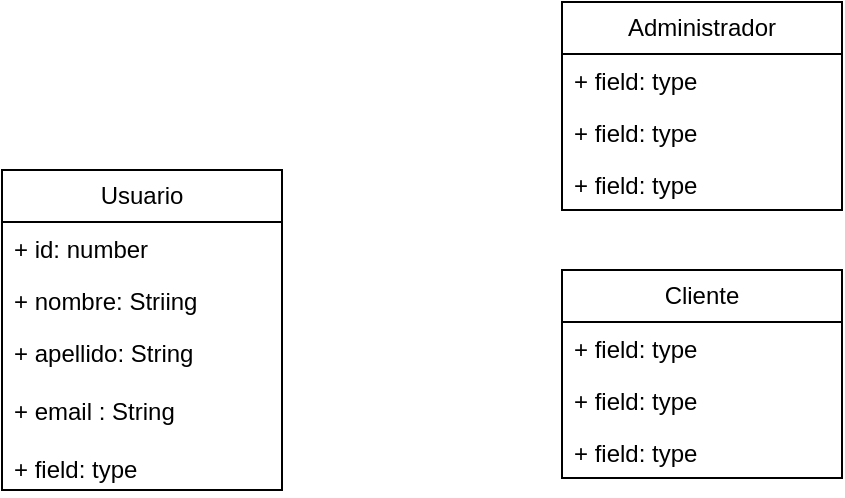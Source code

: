 <mxfile version="26.2.9">
  <diagram name="Página-1" id="SWJjVnNjLcOgqsE8iqpZ">
    <mxGraphModel dx="1044" dy="1696" grid="1" gridSize="10" guides="1" tooltips="1" connect="1" arrows="1" fold="1" page="1" pageScale="1" pageWidth="827" pageHeight="1169" math="0" shadow="0">
      <root>
        <mxCell id="0" />
        <mxCell id="1" parent="0" />
        <mxCell id="ZYAo1rwfhAxbbQB38QUY-1" value="Cliente" style="swimlane;fontStyle=0;childLayout=stackLayout;horizontal=1;startSize=26;fillColor=none;horizontalStack=0;resizeParent=1;resizeParentMax=0;resizeLast=0;collapsible=1;marginBottom=0;whiteSpace=wrap;html=1;" parent="1" vertex="1">
          <mxGeometry x="350" y="30" width="140" height="104" as="geometry">
            <mxRectangle x="70" y="70" width="80" height="30" as="alternateBounds" />
          </mxGeometry>
        </mxCell>
        <mxCell id="ZYAo1rwfhAxbbQB38QUY-2" value="+ field: type" style="text;strokeColor=none;fillColor=none;align=left;verticalAlign=top;spacingLeft=4;spacingRight=4;overflow=hidden;rotatable=0;points=[[0,0.5],[1,0.5]];portConstraint=eastwest;whiteSpace=wrap;html=1;" parent="ZYAo1rwfhAxbbQB38QUY-1" vertex="1">
          <mxGeometry y="26" width="140" height="26" as="geometry" />
        </mxCell>
        <mxCell id="ZYAo1rwfhAxbbQB38QUY-3" value="+ field: type" style="text;strokeColor=none;fillColor=none;align=left;verticalAlign=top;spacingLeft=4;spacingRight=4;overflow=hidden;rotatable=0;points=[[0,0.5],[1,0.5]];portConstraint=eastwest;whiteSpace=wrap;html=1;" parent="ZYAo1rwfhAxbbQB38QUY-1" vertex="1">
          <mxGeometry y="52" width="140" height="26" as="geometry" />
        </mxCell>
        <mxCell id="ZYAo1rwfhAxbbQB38QUY-4" value="+ field: type" style="text;strokeColor=none;fillColor=none;align=left;verticalAlign=top;spacingLeft=4;spacingRight=4;overflow=hidden;rotatable=0;points=[[0,0.5],[1,0.5]];portConstraint=eastwest;whiteSpace=wrap;html=1;" parent="ZYAo1rwfhAxbbQB38QUY-1" vertex="1">
          <mxGeometry y="78" width="140" height="26" as="geometry" />
        </mxCell>
        <mxCell id="FxQJKJ5ioGngU9ELd-fW-1" value="Administrador" style="swimlane;fontStyle=0;childLayout=stackLayout;horizontal=1;startSize=26;fillColor=none;horizontalStack=0;resizeParent=1;resizeParentMax=0;resizeLast=0;collapsible=1;marginBottom=0;whiteSpace=wrap;html=1;" vertex="1" parent="1">
          <mxGeometry x="350" y="-104" width="140" height="104" as="geometry" />
        </mxCell>
        <mxCell id="FxQJKJ5ioGngU9ELd-fW-2" value="+ field: type" style="text;strokeColor=none;fillColor=none;align=left;verticalAlign=top;spacingLeft=4;spacingRight=4;overflow=hidden;rotatable=0;points=[[0,0.5],[1,0.5]];portConstraint=eastwest;whiteSpace=wrap;html=1;" vertex="1" parent="FxQJKJ5ioGngU9ELd-fW-1">
          <mxGeometry y="26" width="140" height="26" as="geometry" />
        </mxCell>
        <mxCell id="FxQJKJ5ioGngU9ELd-fW-3" value="+ field: type" style="text;strokeColor=none;fillColor=none;align=left;verticalAlign=top;spacingLeft=4;spacingRight=4;overflow=hidden;rotatable=0;points=[[0,0.5],[1,0.5]];portConstraint=eastwest;whiteSpace=wrap;html=1;" vertex="1" parent="FxQJKJ5ioGngU9ELd-fW-1">
          <mxGeometry y="52" width="140" height="26" as="geometry" />
        </mxCell>
        <mxCell id="FxQJKJ5ioGngU9ELd-fW-4" value="+ field: type" style="text;strokeColor=none;fillColor=none;align=left;verticalAlign=top;spacingLeft=4;spacingRight=4;overflow=hidden;rotatable=0;points=[[0,0.5],[1,0.5]];portConstraint=eastwest;whiteSpace=wrap;html=1;" vertex="1" parent="FxQJKJ5ioGngU9ELd-fW-1">
          <mxGeometry y="78" width="140" height="26" as="geometry" />
        </mxCell>
        <mxCell id="FxQJKJ5ioGngU9ELd-fW-5" value="Usuario" style="swimlane;fontStyle=0;childLayout=stackLayout;horizontal=1;startSize=26;fillColor=none;horizontalStack=0;resizeParent=1;resizeParentMax=0;resizeLast=0;collapsible=1;marginBottom=0;whiteSpace=wrap;html=1;" vertex="1" parent="1">
          <mxGeometry x="70" y="-20" width="140" height="160" as="geometry" />
        </mxCell>
        <mxCell id="FxQJKJ5ioGngU9ELd-fW-6" value="+ id: number&lt;span style=&quot;white-space: pre;&quot;&gt;&#x9;&lt;/span&gt;" style="text;strokeColor=none;fillColor=none;align=left;verticalAlign=top;spacingLeft=4;spacingRight=4;overflow=hidden;rotatable=0;points=[[0,0.5],[1,0.5]];portConstraint=eastwest;whiteSpace=wrap;html=1;" vertex="1" parent="FxQJKJ5ioGngU9ELd-fW-5">
          <mxGeometry y="26" width="140" height="26" as="geometry" />
        </mxCell>
        <mxCell id="FxQJKJ5ioGngU9ELd-fW-7" value="+ nombre: Striing" style="text;strokeColor=none;fillColor=none;align=left;verticalAlign=top;spacingLeft=4;spacingRight=4;overflow=hidden;rotatable=0;points=[[0,0.5],[1,0.5]];portConstraint=eastwest;whiteSpace=wrap;html=1;" vertex="1" parent="FxQJKJ5ioGngU9ELd-fW-5">
          <mxGeometry y="52" width="140" height="26" as="geometry" />
        </mxCell>
        <mxCell id="FxQJKJ5ioGngU9ELd-fW-8" value="+ apellido: String&lt;div&gt;&lt;div&gt;&lt;br&gt;&lt;/div&gt;&lt;div&gt;+ email : String&lt;/div&gt;&lt;div&gt;&lt;br&gt;&lt;/div&gt;&lt;div&gt;+ field: type&lt;/div&gt;&lt;div&gt;&lt;br&gt;&lt;/div&gt;&lt;/div&gt;" style="text;strokeColor=none;fillColor=none;align=left;verticalAlign=top;spacingLeft=4;spacingRight=4;overflow=hidden;rotatable=0;points=[[0,0.5],[1,0.5]];portConstraint=eastwest;whiteSpace=wrap;html=1;" vertex="1" parent="FxQJKJ5ioGngU9ELd-fW-5">
          <mxGeometry y="78" width="140" height="82" as="geometry" />
        </mxCell>
      </root>
    </mxGraphModel>
  </diagram>
</mxfile>
